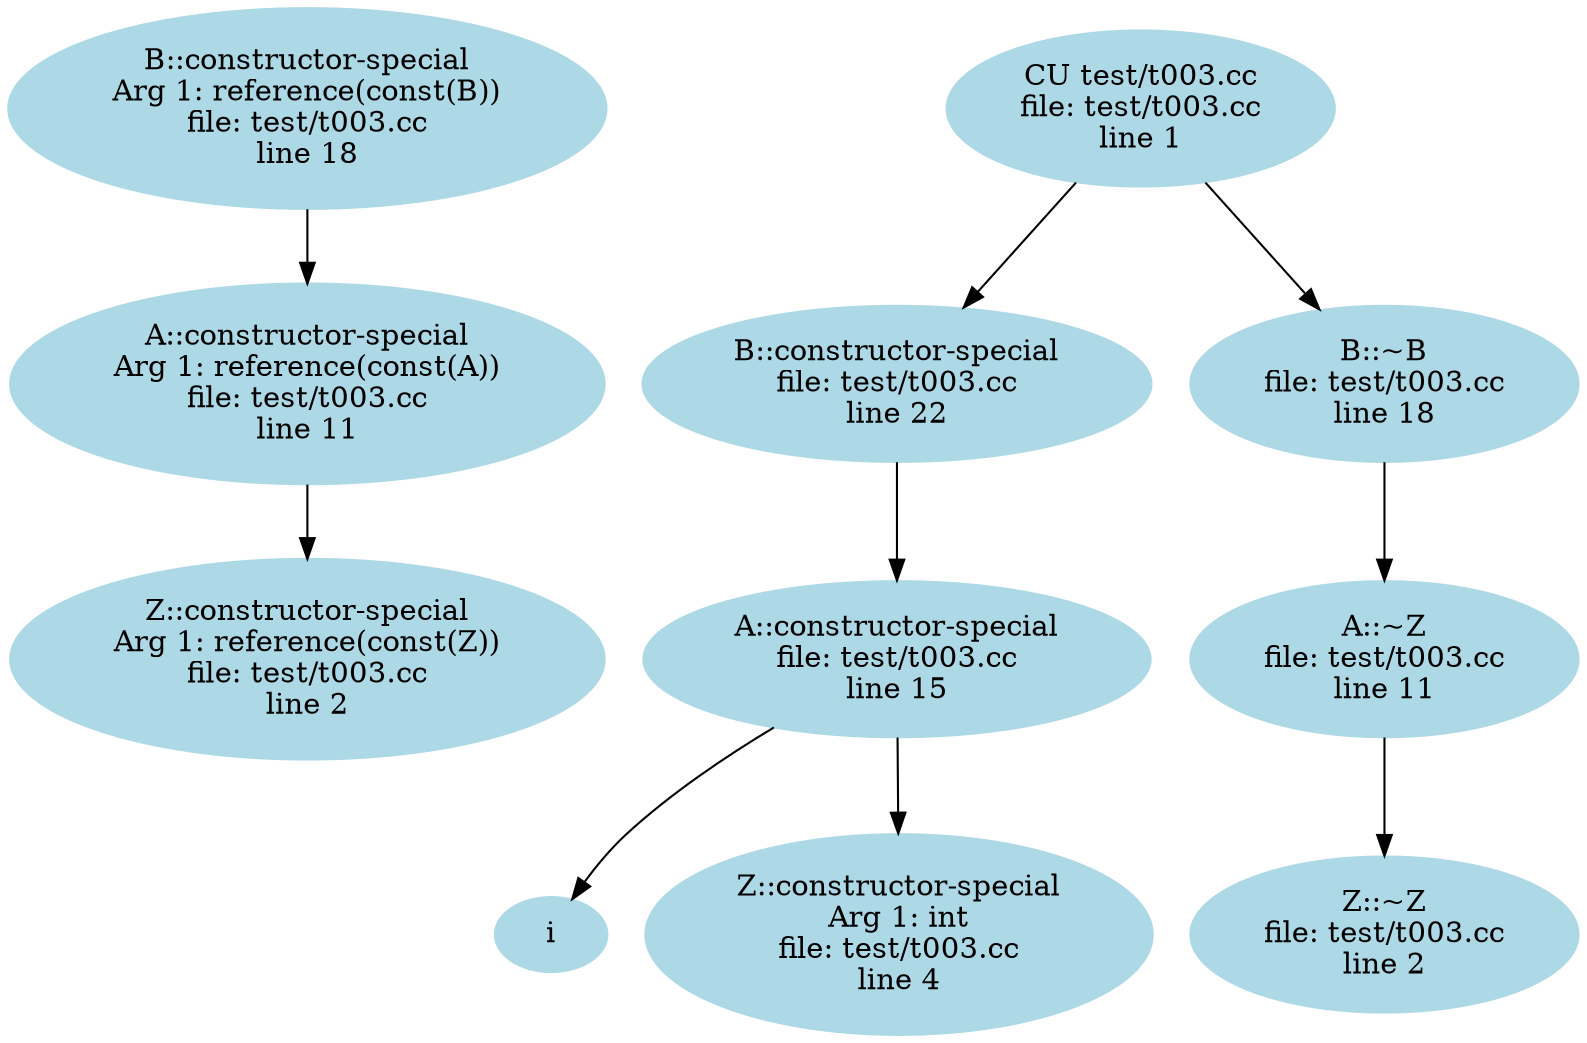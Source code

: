 digraph "CFG" {
    node [ color = "lightblue", style = filled ];
    edge [ arrowtail=odot ];
    "1" [pos="127,-300", label="Z::constructor-special\nArg 1: reference(const(Z))\nfile: test/t003.cc\nline 2"];
    "0" [pos="127,-150", label="A::constructor-special\nArg 1: reference(const(A))\nfile: test/t003.cc\nline 11"];
    "0" -> "1";
    "9" [pos="127,0", label="B::constructor-special\nArg 1: reference(const(B))\nfile: test/t003.cc\nline 18"];
    "9" -> "0";
    "3" [pos="279,-450", label="i"];
    "4" [pos="413,-450", label="Z::constructor-special\nArg 1: int\nfile: test/t003.cc\nline 4"];
    "2" [pos="388,-300", label="A::constructor-special\nfile: test/t003.cc\nline 15"];
    "2" -> "3";
    "2" -> "4";
    "5" [pos="388,-150", label="B::constructor-special\nfile: test/t003.cc\nline 22"];
    "5" -> "2";
    "10" [pos="613,-450", label="Z::~Z\nfile: test/t003.cc\nline 2"];
    "8" [pos="613,-300", label="A::~Z\nfile: test/t003.cc\nline 11"];
    "8" -> "10";
    "7" [pos="613,-150", label="B::~B\nfile: test/t003.cc\nline 18"];
    "7" -> "8";
    "6" [pos="479,0", label="CU test/t003.cc\nfile: test/t003.cc\nline 1"];
    "6" -> "5";
    "6" -> "7";
}

